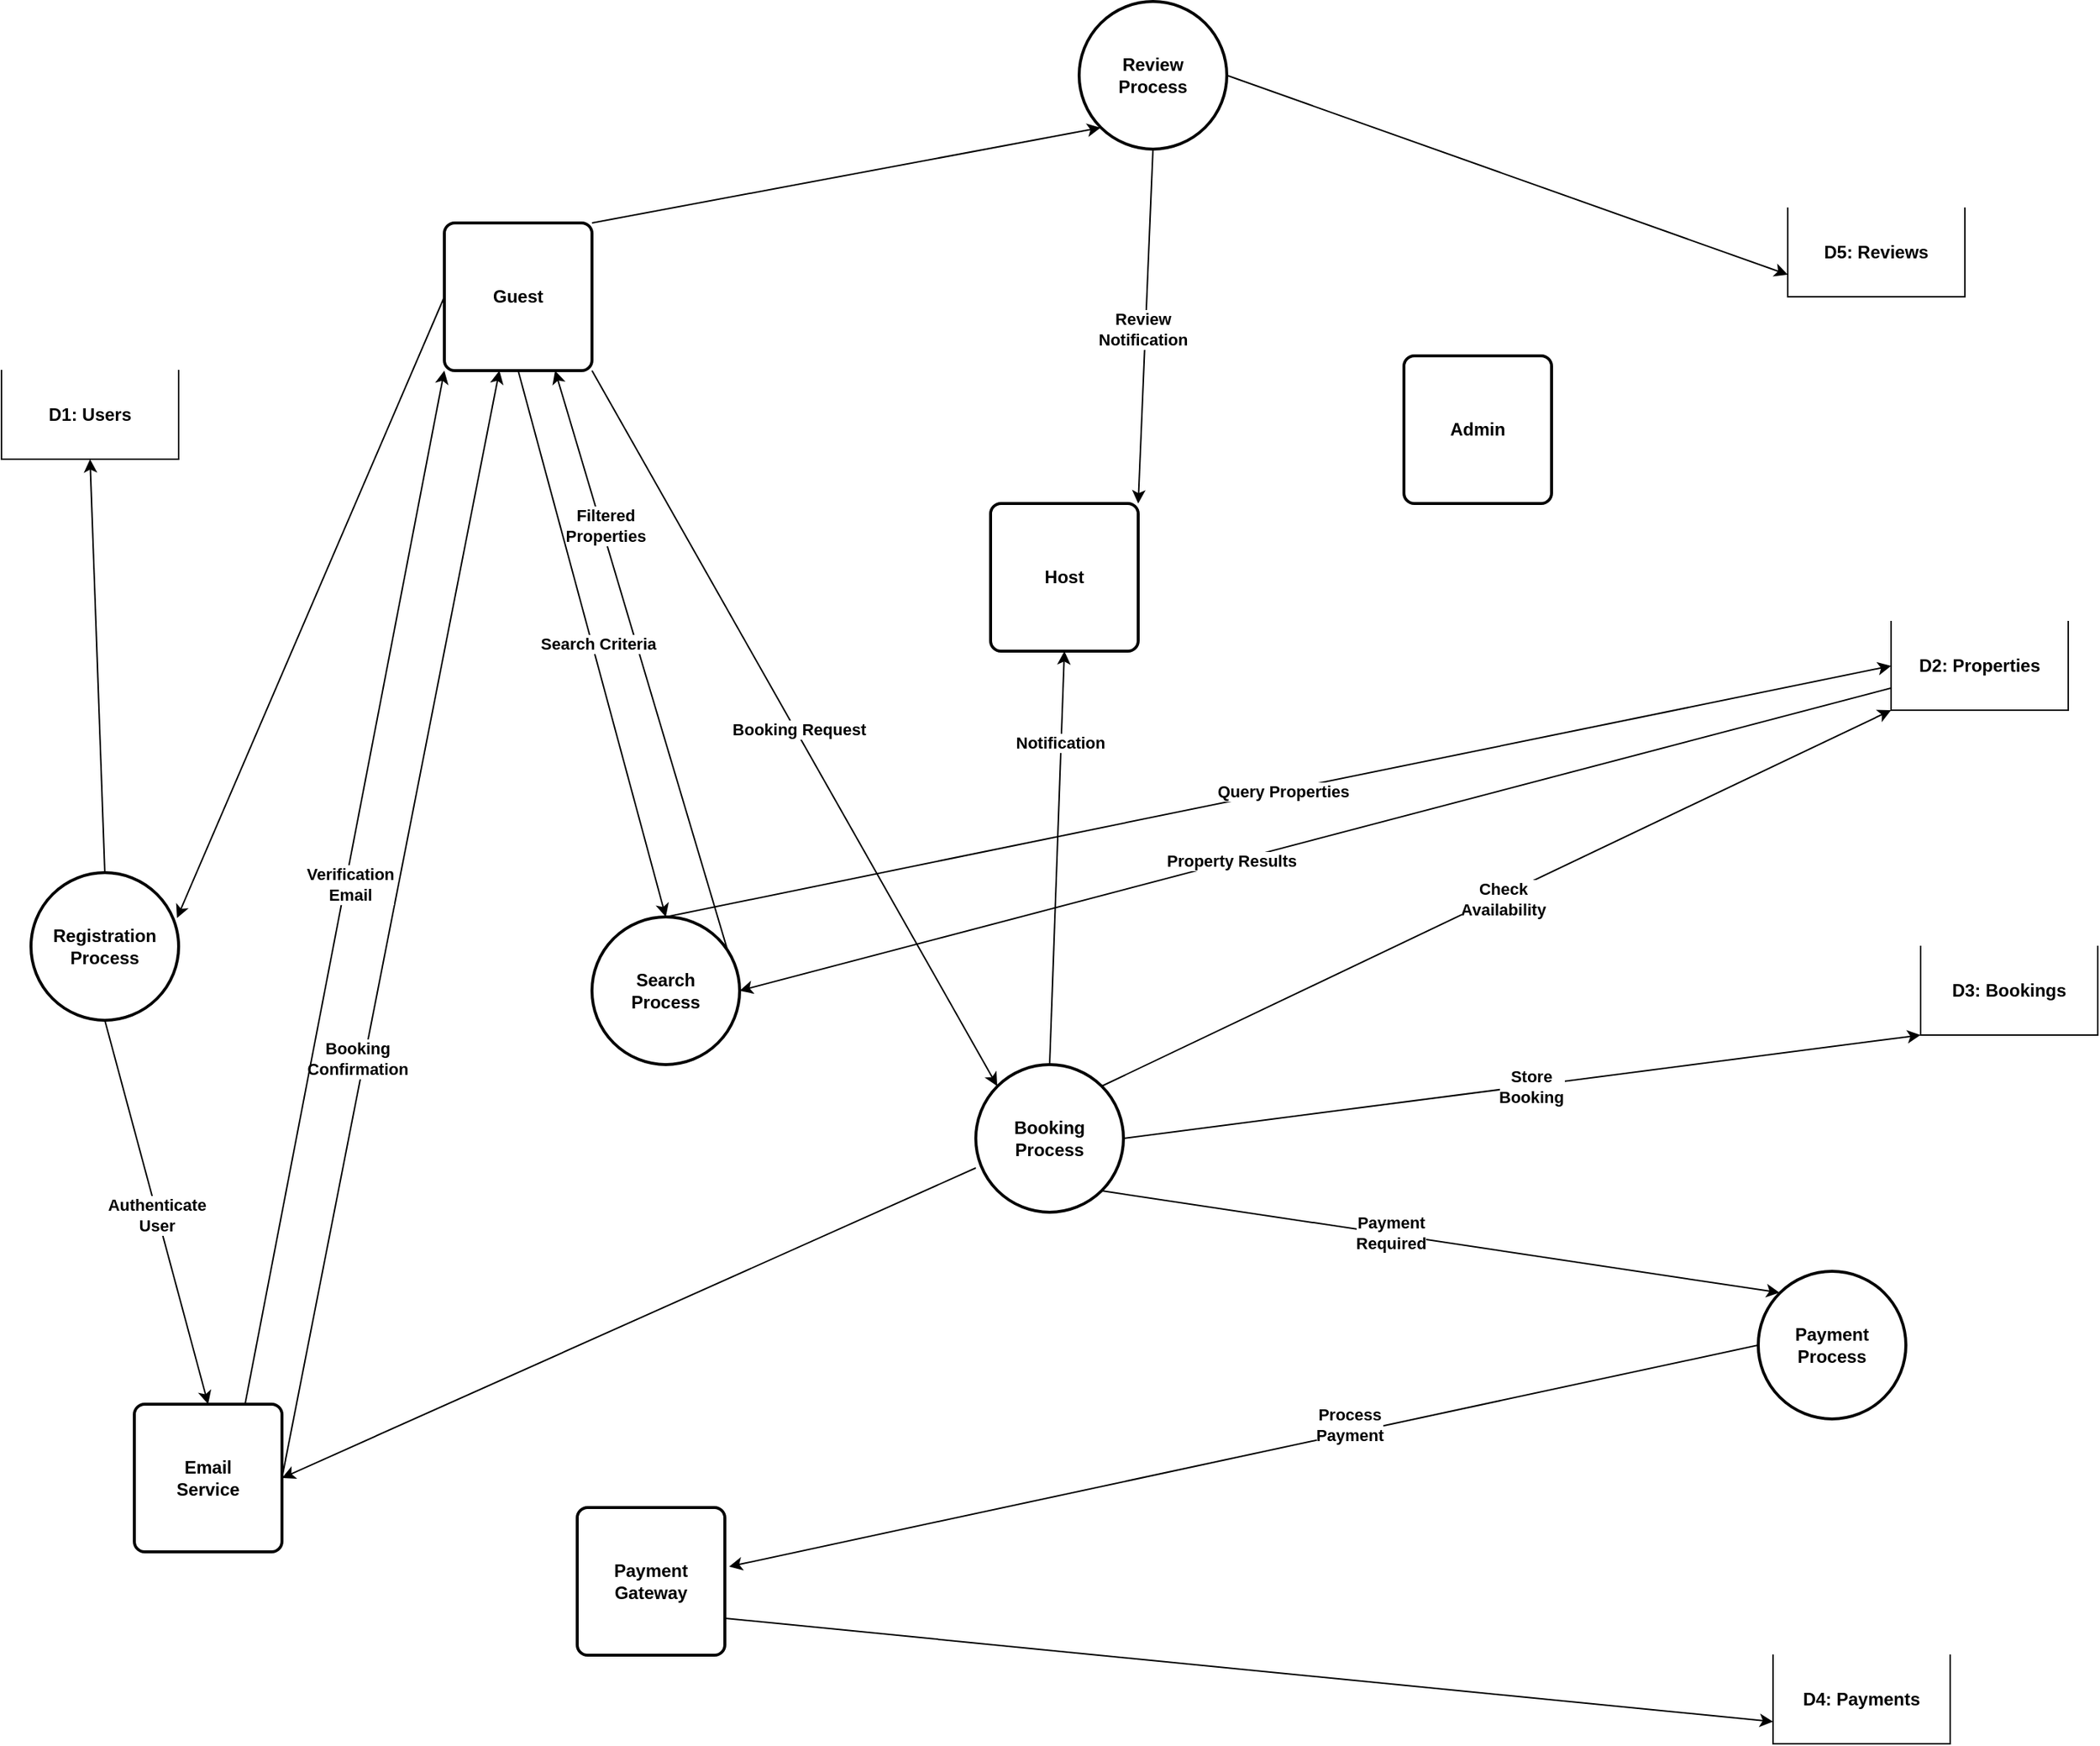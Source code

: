 <mxfile version="28.1.2">
  <diagram name="Page-1" id="GPvoTxnCGmlLbaN9wA_B">
    <mxGraphModel dx="3126" dy="2309" grid="1" gridSize="10" guides="1" tooltips="1" connect="1" arrows="1" fold="1" page="1" pageScale="1" pageWidth="850" pageHeight="1100" math="0" shadow="0">
      <root>
        <mxCell id="0" />
        <mxCell id="1" parent="0" />
        <mxCell id="wPh2RqfNVkivPKaVuqab-1" value="&lt;b&gt;Guest&lt;/b&gt;" style="rounded=1;whiteSpace=wrap;html=1;absoluteArcSize=1;arcSize=14;strokeWidth=2;" vertex="1" parent="1">
          <mxGeometry x="130" y="-30" width="100" height="100" as="geometry" />
        </mxCell>
        <mxCell id="wPh2RqfNVkivPKaVuqab-2" value="&lt;b&gt;Admin&lt;/b&gt;" style="rounded=1;whiteSpace=wrap;html=1;absoluteArcSize=1;arcSize=14;strokeWidth=2;" vertex="1" parent="1">
          <mxGeometry x="780" y="60" width="100" height="100" as="geometry" />
        </mxCell>
        <mxCell id="wPh2RqfNVkivPKaVuqab-3" value="&lt;b&gt;Host&lt;/b&gt;" style="rounded=1;whiteSpace=wrap;html=1;absoluteArcSize=1;arcSize=14;strokeWidth=2;" vertex="1" parent="1">
          <mxGeometry x="500" y="160" width="100" height="100" as="geometry" />
        </mxCell>
        <mxCell id="wPh2RqfNVkivPKaVuqab-48" style="rounded=0;orthogonalLoop=1;jettySize=auto;html=1;exitX=0.5;exitY=0;exitDx=0;exitDy=0;exitPerimeter=0;entryX=0.5;entryY=1;entryDx=0;entryDy=0;" edge="1" parent="1" source="wPh2RqfNVkivPKaVuqab-4" target="wPh2RqfNVkivPKaVuqab-15">
          <mxGeometry relative="1" as="geometry" />
        </mxCell>
        <mxCell id="wPh2RqfNVkivPKaVuqab-49" style="rounded=0;orthogonalLoop=1;jettySize=auto;html=1;exitX=0.5;exitY=1;exitDx=0;exitDy=0;exitPerimeter=0;entryX=0.5;entryY=0;entryDx=0;entryDy=0;" edge="1" parent="1" source="wPh2RqfNVkivPKaVuqab-4" target="wPh2RqfNVkivPKaVuqab-11">
          <mxGeometry relative="1" as="geometry" />
        </mxCell>
        <mxCell id="wPh2RqfNVkivPKaVuqab-50" value="&lt;b&gt;Authenticate&lt;br&gt;User&lt;/b&gt;" style="edgeLabel;html=1;align=center;verticalAlign=middle;resizable=0;points=[];" vertex="1" connectable="0" parent="wPh2RqfNVkivPKaVuqab-49">
          <mxGeometry x="0.009" y="-1" relative="1" as="geometry">
            <mxPoint as="offset" />
          </mxGeometry>
        </mxCell>
        <mxCell id="wPh2RqfNVkivPKaVuqab-4" value="&lt;b&gt;Registration Process&lt;/b&gt;" style="strokeWidth=2;html=1;shape=mxgraph.flowchart.start_2;whiteSpace=wrap;" vertex="1" parent="1">
          <mxGeometry x="-150" y="410" width="100" height="100" as="geometry" />
        </mxCell>
        <mxCell id="wPh2RqfNVkivPKaVuqab-23" style="rounded=0;orthogonalLoop=1;jettySize=auto;html=1;exitX=0.5;exitY=0;exitDx=0;exitDy=0;exitPerimeter=0;entryX=0;entryY=0.5;entryDx=0;entryDy=0;elbow=vertical;" edge="1" parent="1" source="wPh2RqfNVkivPKaVuqab-5" target="wPh2RqfNVkivPKaVuqab-16">
          <mxGeometry relative="1" as="geometry" />
        </mxCell>
        <mxCell id="wPh2RqfNVkivPKaVuqab-24" value="&lt;b&gt;Query Properties&lt;/b&gt;" style="edgeLabel;html=1;align=center;verticalAlign=middle;resizable=0;points=[];" vertex="1" connectable="0" parent="wPh2RqfNVkivPKaVuqab-23">
          <mxGeometry x="0.006" relative="1" as="geometry">
            <mxPoint as="offset" />
          </mxGeometry>
        </mxCell>
        <mxCell id="wPh2RqfNVkivPKaVuqab-27" style="rounded=0;orthogonalLoop=1;jettySize=auto;html=1;exitX=1;exitY=0.5;exitDx=0;exitDy=0;exitPerimeter=0;entryX=0.75;entryY=1;entryDx=0;entryDy=0;" edge="1" parent="1" source="wPh2RqfNVkivPKaVuqab-5" target="wPh2RqfNVkivPKaVuqab-1">
          <mxGeometry relative="1" as="geometry" />
        </mxCell>
        <mxCell id="wPh2RqfNVkivPKaVuqab-28" value="&lt;b&gt;Filtered&lt;br&gt;Properties&lt;/b&gt;" style="edgeLabel;html=1;align=center;verticalAlign=middle;resizable=0;points=[];" vertex="1" connectable="0" parent="wPh2RqfNVkivPKaVuqab-27">
          <mxGeometry x="0.496" y="-2" relative="1" as="geometry">
            <mxPoint as="offset" />
          </mxGeometry>
        </mxCell>
        <mxCell id="wPh2RqfNVkivPKaVuqab-5" value="&lt;b&gt;Search &lt;br&gt;Process&lt;/b&gt;" style="strokeWidth=2;html=1;shape=mxgraph.flowchart.start_2;whiteSpace=wrap;" vertex="1" parent="1">
          <mxGeometry x="230" y="440" width="100" height="100" as="geometry" />
        </mxCell>
        <mxCell id="wPh2RqfNVkivPKaVuqab-32" style="rounded=0;orthogonalLoop=1;jettySize=auto;html=1;exitX=1;exitY=0.5;exitDx=0;exitDy=0;exitPerimeter=0;entryX=0;entryY=1;entryDx=0;entryDy=0;" edge="1" parent="1" source="wPh2RqfNVkivPKaVuqab-6" target="wPh2RqfNVkivPKaVuqab-17">
          <mxGeometry relative="1" as="geometry" />
        </mxCell>
        <mxCell id="wPh2RqfNVkivPKaVuqab-33" value="&lt;b&gt;Store&lt;br&gt;Booking&lt;/b&gt;" style="edgeLabel;html=1;align=center;verticalAlign=middle;resizable=0;points=[];" vertex="1" connectable="0" parent="wPh2RqfNVkivPKaVuqab-32">
          <mxGeometry x="0.022" relative="1" as="geometry">
            <mxPoint as="offset" />
          </mxGeometry>
        </mxCell>
        <mxCell id="wPh2RqfNVkivPKaVuqab-39" style="rounded=0;orthogonalLoop=1;jettySize=auto;html=1;entryX=1;entryY=0.5;entryDx=0;entryDy=0;exitX=0;exitY=0.7;exitDx=0;exitDy=0;exitPerimeter=0;" edge="1" parent="1" source="wPh2RqfNVkivPKaVuqab-6" target="wPh2RqfNVkivPKaVuqab-11">
          <mxGeometry relative="1" as="geometry">
            <mxPoint x="430" y="610" as="sourcePoint" />
          </mxGeometry>
        </mxCell>
        <mxCell id="wPh2RqfNVkivPKaVuqab-42" style="rounded=0;orthogonalLoop=1;jettySize=auto;html=1;exitX=0.855;exitY=0.145;exitDx=0;exitDy=0;exitPerimeter=0;entryX=0;entryY=1;entryDx=0;entryDy=0;" edge="1" parent="1" source="wPh2RqfNVkivPKaVuqab-6" target="wPh2RqfNVkivPKaVuqab-16">
          <mxGeometry relative="1" as="geometry" />
        </mxCell>
        <mxCell id="wPh2RqfNVkivPKaVuqab-43" value="&lt;b&gt;Check&lt;br&gt;Availability&lt;/b&gt;" style="edgeLabel;html=1;align=center;verticalAlign=middle;resizable=0;points=[];" vertex="1" connectable="0" parent="wPh2RqfNVkivPKaVuqab-42">
          <mxGeometry x="0.006" y="-2" relative="1" as="geometry">
            <mxPoint x="1" as="offset" />
          </mxGeometry>
        </mxCell>
        <mxCell id="wPh2RqfNVkivPKaVuqab-44" style="rounded=0;orthogonalLoop=1;jettySize=auto;html=1;exitX=0.5;exitY=0;exitDx=0;exitDy=0;exitPerimeter=0;entryX=0.5;entryY=1;entryDx=0;entryDy=0;" edge="1" parent="1" source="wPh2RqfNVkivPKaVuqab-6" target="wPh2RqfNVkivPKaVuqab-3">
          <mxGeometry relative="1" as="geometry" />
        </mxCell>
        <mxCell id="wPh2RqfNVkivPKaVuqab-45" value="&lt;b&gt;Notification&lt;/b&gt;" style="edgeLabel;html=1;align=center;verticalAlign=middle;resizable=0;points=[];" vertex="1" connectable="0" parent="wPh2RqfNVkivPKaVuqab-44">
          <mxGeometry x="0.557" y="1" relative="1" as="geometry">
            <mxPoint as="offset" />
          </mxGeometry>
        </mxCell>
        <mxCell id="wPh2RqfNVkivPKaVuqab-6" value="&lt;b&gt;Booking&lt;br&gt;Process&lt;/b&gt;" style="strokeWidth=2;html=1;shape=mxgraph.flowchart.start_2;whiteSpace=wrap;" vertex="1" parent="1">
          <mxGeometry x="490" y="540" width="100" height="100" as="geometry" />
        </mxCell>
        <mxCell id="wPh2RqfNVkivPKaVuqab-7" value="&lt;b&gt;Payment&lt;br&gt;Process&lt;/b&gt;" style="strokeWidth=2;html=1;shape=mxgraph.flowchart.start_2;whiteSpace=wrap;" vertex="1" parent="1">
          <mxGeometry x="1020" y="680" width="100" height="100" as="geometry" />
        </mxCell>
        <mxCell id="wPh2RqfNVkivPKaVuqab-54" style="rounded=0;orthogonalLoop=1;jettySize=auto;html=1;exitX=1;exitY=0.5;exitDx=0;exitDy=0;exitPerimeter=0;entryX=0;entryY=0.75;entryDx=0;entryDy=0;" edge="1" parent="1" source="wPh2RqfNVkivPKaVuqab-8" target="wPh2RqfNVkivPKaVuqab-19">
          <mxGeometry relative="1" as="geometry" />
        </mxCell>
        <mxCell id="wPh2RqfNVkivPKaVuqab-55" style="rounded=0;orthogonalLoop=1;jettySize=auto;html=1;exitX=0.5;exitY=1;exitDx=0;exitDy=0;exitPerimeter=0;entryX=1;entryY=0;entryDx=0;entryDy=0;" edge="1" parent="1" source="wPh2RqfNVkivPKaVuqab-8" target="wPh2RqfNVkivPKaVuqab-3">
          <mxGeometry relative="1" as="geometry" />
        </mxCell>
        <mxCell id="wPh2RqfNVkivPKaVuqab-56" value="&lt;b&gt;Review&lt;br&gt;Notification&lt;/b&gt;" style="edgeLabel;html=1;align=center;verticalAlign=middle;resizable=0;points=[];" vertex="1" connectable="0" parent="wPh2RqfNVkivPKaVuqab-55">
          <mxGeometry x="0.01" y="-2" relative="1" as="geometry">
            <mxPoint as="offset" />
          </mxGeometry>
        </mxCell>
        <mxCell id="wPh2RqfNVkivPKaVuqab-8" value="&lt;b&gt;Review&lt;br&gt;Process&lt;/b&gt;" style="strokeWidth=2;html=1;shape=mxgraph.flowchart.start_2;whiteSpace=wrap;" vertex="1" parent="1">
          <mxGeometry x="560" y="-180" width="100" height="100" as="geometry" />
        </mxCell>
        <mxCell id="wPh2RqfNVkivPKaVuqab-57" style="rounded=0;orthogonalLoop=1;jettySize=auto;html=1;exitX=1;exitY=0.75;exitDx=0;exitDy=0;entryX=0;entryY=0.75;entryDx=0;entryDy=0;" edge="1" parent="1" source="wPh2RqfNVkivPKaVuqab-9" target="wPh2RqfNVkivPKaVuqab-18">
          <mxGeometry relative="1" as="geometry" />
        </mxCell>
        <mxCell id="wPh2RqfNVkivPKaVuqab-9" value="&lt;b&gt;Payment&lt;br&gt;Gateway&lt;/b&gt;" style="rounded=1;whiteSpace=wrap;html=1;absoluteArcSize=1;arcSize=14;strokeWidth=2;" vertex="1" parent="1">
          <mxGeometry x="220" y="840" width="100" height="100" as="geometry" />
        </mxCell>
        <mxCell id="wPh2RqfNVkivPKaVuqab-40" style="rounded=0;orthogonalLoop=1;jettySize=auto;html=1;exitX=1;exitY=0.5;exitDx=0;exitDy=0;entryX=0.373;entryY=1;entryDx=0;entryDy=0;entryPerimeter=0;" edge="1" parent="1" source="wPh2RqfNVkivPKaVuqab-11" target="wPh2RqfNVkivPKaVuqab-1">
          <mxGeometry relative="1" as="geometry" />
        </mxCell>
        <mxCell id="wPh2RqfNVkivPKaVuqab-41" value="&lt;b&gt;Booking&lt;br&gt;Confirmation&lt;/b&gt;" style="edgeLabel;html=1;align=center;verticalAlign=middle;resizable=0;points=[];" vertex="1" connectable="0" parent="wPh2RqfNVkivPKaVuqab-40">
          <mxGeometry x="-0.244" y="5" relative="1" as="geometry">
            <mxPoint as="offset" />
          </mxGeometry>
        </mxCell>
        <mxCell id="wPh2RqfNVkivPKaVuqab-51" style="rounded=0;orthogonalLoop=1;jettySize=auto;html=1;exitX=0.75;exitY=0;exitDx=0;exitDy=0;entryX=0;entryY=1;entryDx=0;entryDy=0;" edge="1" parent="1" source="wPh2RqfNVkivPKaVuqab-11" target="wPh2RqfNVkivPKaVuqab-1">
          <mxGeometry relative="1" as="geometry" />
        </mxCell>
        <mxCell id="wPh2RqfNVkivPKaVuqab-52" value="&lt;b&gt;Verification&lt;br&gt;Email&lt;/b&gt;" style="edgeLabel;html=1;align=center;verticalAlign=middle;resizable=0;points=[];" vertex="1" connectable="0" parent="wPh2RqfNVkivPKaVuqab-51">
          <mxGeometry x="0.007" y="-3" relative="1" as="geometry">
            <mxPoint as="offset" />
          </mxGeometry>
        </mxCell>
        <mxCell id="wPh2RqfNVkivPKaVuqab-11" value="&lt;b&gt;Email&lt;br&gt;Service&lt;/b&gt;" style="rounded=1;whiteSpace=wrap;html=1;absoluteArcSize=1;arcSize=14;strokeWidth=2;" vertex="1" parent="1">
          <mxGeometry x="-80" y="770" width="100" height="100" as="geometry" />
        </mxCell>
        <mxCell id="wPh2RqfNVkivPKaVuqab-15" value="&lt;b&gt;D1: Users&lt;/b&gt;" style="shape=partialRectangle;whiteSpace=wrap;html=1;bottom=1;right=1;left=1;top=0;fillColor=none;routingCenterX=-0.5;" vertex="1" parent="1">
          <mxGeometry x="-170" y="70" width="120" height="60" as="geometry" />
        </mxCell>
        <mxCell id="wPh2RqfNVkivPKaVuqab-16" value="&lt;b&gt;D2: Properties&lt;/b&gt;" style="shape=partialRectangle;whiteSpace=wrap;html=1;bottom=1;right=1;left=1;top=0;fillColor=none;routingCenterX=-0.5;" vertex="1" parent="1">
          <mxGeometry x="1110" y="240" width="120" height="60" as="geometry" />
        </mxCell>
        <mxCell id="wPh2RqfNVkivPKaVuqab-17" value="&lt;b&gt;D3: Bookings&lt;/b&gt;" style="shape=partialRectangle;whiteSpace=wrap;html=1;bottom=1;right=1;left=1;top=0;fillColor=none;routingCenterX=-0.5;" vertex="1" parent="1">
          <mxGeometry x="1130" y="460" width="120" height="60" as="geometry" />
        </mxCell>
        <mxCell id="wPh2RqfNVkivPKaVuqab-18" value="&lt;b&gt;D4: Payments&lt;/b&gt;" style="shape=partialRectangle;whiteSpace=wrap;html=1;bottom=1;right=1;left=1;top=0;fillColor=none;routingCenterX=-0.5;" vertex="1" parent="1">
          <mxGeometry x="1030" y="940" width="120" height="60" as="geometry" />
        </mxCell>
        <mxCell id="wPh2RqfNVkivPKaVuqab-19" value="&lt;b&gt;D5: Reviews&lt;/b&gt;" style="shape=partialRectangle;whiteSpace=wrap;html=1;bottom=1;right=1;left=1;top=0;fillColor=none;routingCenterX=-0.5;" vertex="1" parent="1">
          <mxGeometry x="1040" y="-40" width="120" height="60" as="geometry" />
        </mxCell>
        <mxCell id="wPh2RqfNVkivPKaVuqab-21" style="rounded=0;orthogonalLoop=1;jettySize=auto;html=1;entryX=0.5;entryY=0;entryDx=0;entryDy=0;entryPerimeter=0;exitX=0.5;exitY=1;exitDx=0;exitDy=0;" edge="1" parent="1" source="wPh2RqfNVkivPKaVuqab-1" target="wPh2RqfNVkivPKaVuqab-5">
          <mxGeometry relative="1" as="geometry" />
        </mxCell>
        <mxCell id="wPh2RqfNVkivPKaVuqab-22" value="&lt;b&gt;Search Criteria&lt;/b&gt;" style="edgeLabel;html=1;align=center;verticalAlign=middle;resizable=0;points=[];" vertex="1" connectable="0" parent="wPh2RqfNVkivPKaVuqab-21">
          <mxGeometry x="0.002" y="4" relative="1" as="geometry">
            <mxPoint as="offset" />
          </mxGeometry>
        </mxCell>
        <mxCell id="wPh2RqfNVkivPKaVuqab-25" style="rounded=0;orthogonalLoop=1;jettySize=auto;html=1;exitX=0;exitY=0.75;exitDx=0;exitDy=0;entryX=1;entryY=0.5;entryDx=0;entryDy=0;entryPerimeter=0;" edge="1" parent="1" source="wPh2RqfNVkivPKaVuqab-16" target="wPh2RqfNVkivPKaVuqab-5">
          <mxGeometry relative="1" as="geometry" />
        </mxCell>
        <mxCell id="wPh2RqfNVkivPKaVuqab-26" value="&lt;b&gt;Property Results&lt;/b&gt;" style="edgeLabel;html=1;align=center;verticalAlign=middle;resizable=0;points=[];" vertex="1" connectable="0" parent="wPh2RqfNVkivPKaVuqab-25">
          <mxGeometry x="0.147" y="-1" relative="1" as="geometry">
            <mxPoint as="offset" />
          </mxGeometry>
        </mxCell>
        <mxCell id="wPh2RqfNVkivPKaVuqab-30" style="rounded=0;orthogonalLoop=1;jettySize=auto;html=1;exitX=1;exitY=1;exitDx=0;exitDy=0;entryX=0.145;entryY=0.145;entryDx=0;entryDy=0;entryPerimeter=0;" edge="1" parent="1" source="wPh2RqfNVkivPKaVuqab-1" target="wPh2RqfNVkivPKaVuqab-6">
          <mxGeometry relative="1" as="geometry" />
        </mxCell>
        <mxCell id="wPh2RqfNVkivPKaVuqab-31" value="&lt;b&gt;Booking Request&lt;/b&gt;" style="edgeLabel;html=1;align=center;verticalAlign=middle;resizable=0;points=[];" vertex="1" connectable="0" parent="wPh2RqfNVkivPKaVuqab-30">
          <mxGeometry x="0.006" y="2" relative="1" as="geometry">
            <mxPoint as="offset" />
          </mxGeometry>
        </mxCell>
        <mxCell id="wPh2RqfNVkivPKaVuqab-34" style="rounded=0;orthogonalLoop=1;jettySize=auto;html=1;exitX=0.855;exitY=0.855;exitDx=0;exitDy=0;exitPerimeter=0;entryX=0.145;entryY=0.145;entryDx=0;entryDy=0;entryPerimeter=0;" edge="1" parent="1" source="wPh2RqfNVkivPKaVuqab-6" target="wPh2RqfNVkivPKaVuqab-7">
          <mxGeometry relative="1" as="geometry" />
        </mxCell>
        <mxCell id="wPh2RqfNVkivPKaVuqab-35" value="&lt;b&gt;Payment&lt;br&gt;Required&lt;/b&gt;" style="edgeLabel;html=1;align=center;verticalAlign=middle;resizable=0;points=[];" vertex="1" connectable="0" parent="wPh2RqfNVkivPKaVuqab-34">
          <mxGeometry x="-0.148" y="1" relative="1" as="geometry">
            <mxPoint as="offset" />
          </mxGeometry>
        </mxCell>
        <mxCell id="wPh2RqfNVkivPKaVuqab-36" style="rounded=0;orthogonalLoop=1;jettySize=auto;html=1;exitX=0;exitY=0.5;exitDx=0;exitDy=0;exitPerimeter=0;entryX=1.029;entryY=0.4;entryDx=0;entryDy=0;entryPerimeter=0;" edge="1" parent="1" source="wPh2RqfNVkivPKaVuqab-7" target="wPh2RqfNVkivPKaVuqab-9">
          <mxGeometry relative="1" as="geometry" />
        </mxCell>
        <mxCell id="wPh2RqfNVkivPKaVuqab-37" value="&lt;b&gt;Process&lt;br&gt;Payment&lt;/b&gt;" style="edgeLabel;html=1;align=center;verticalAlign=middle;resizable=0;points=[];" vertex="1" connectable="0" parent="wPh2RqfNVkivPKaVuqab-36">
          <mxGeometry x="-0.208" y="-6" relative="1" as="geometry">
            <mxPoint as="offset" />
          </mxGeometry>
        </mxCell>
        <mxCell id="wPh2RqfNVkivPKaVuqab-46" style="rounded=0;orthogonalLoop=1;jettySize=auto;html=1;exitX=0;exitY=0.5;exitDx=0;exitDy=0;entryX=0.989;entryY=0.308;entryDx=0;entryDy=0;entryPerimeter=0;" edge="1" parent="1" source="wPh2RqfNVkivPKaVuqab-1" target="wPh2RqfNVkivPKaVuqab-4">
          <mxGeometry relative="1" as="geometry" />
        </mxCell>
        <mxCell id="wPh2RqfNVkivPKaVuqab-53" style="rounded=0;orthogonalLoop=1;jettySize=auto;html=1;exitX=1;exitY=0;exitDx=0;exitDy=0;entryX=0.145;entryY=0.855;entryDx=0;entryDy=0;entryPerimeter=0;" edge="1" parent="1" source="wPh2RqfNVkivPKaVuqab-1" target="wPh2RqfNVkivPKaVuqab-8">
          <mxGeometry relative="1" as="geometry" />
        </mxCell>
      </root>
    </mxGraphModel>
  </diagram>
</mxfile>
